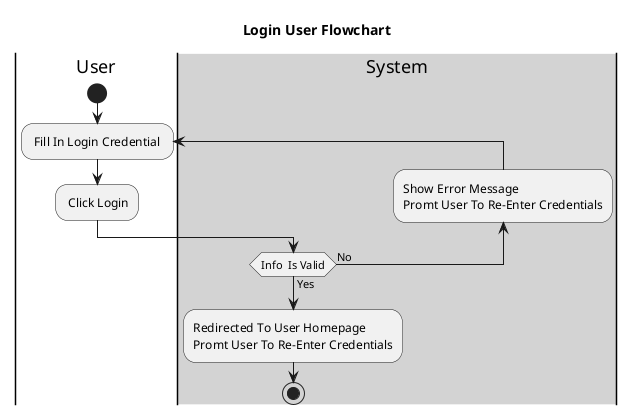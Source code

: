 @startuml 
title Login User Flowchart
|User|
start
repeat: Fill In Login Credential ; 
: Click Login;  
|#lightgray|System|
backward:Show Error Message
Promt User To Re-Enter Credentials;
repeat while(Info  Is Valid) is (No) not (Yes)
:Redirected To User Homepage 
Promt User To Re-Enter Credentials; 
stop
@enduml
